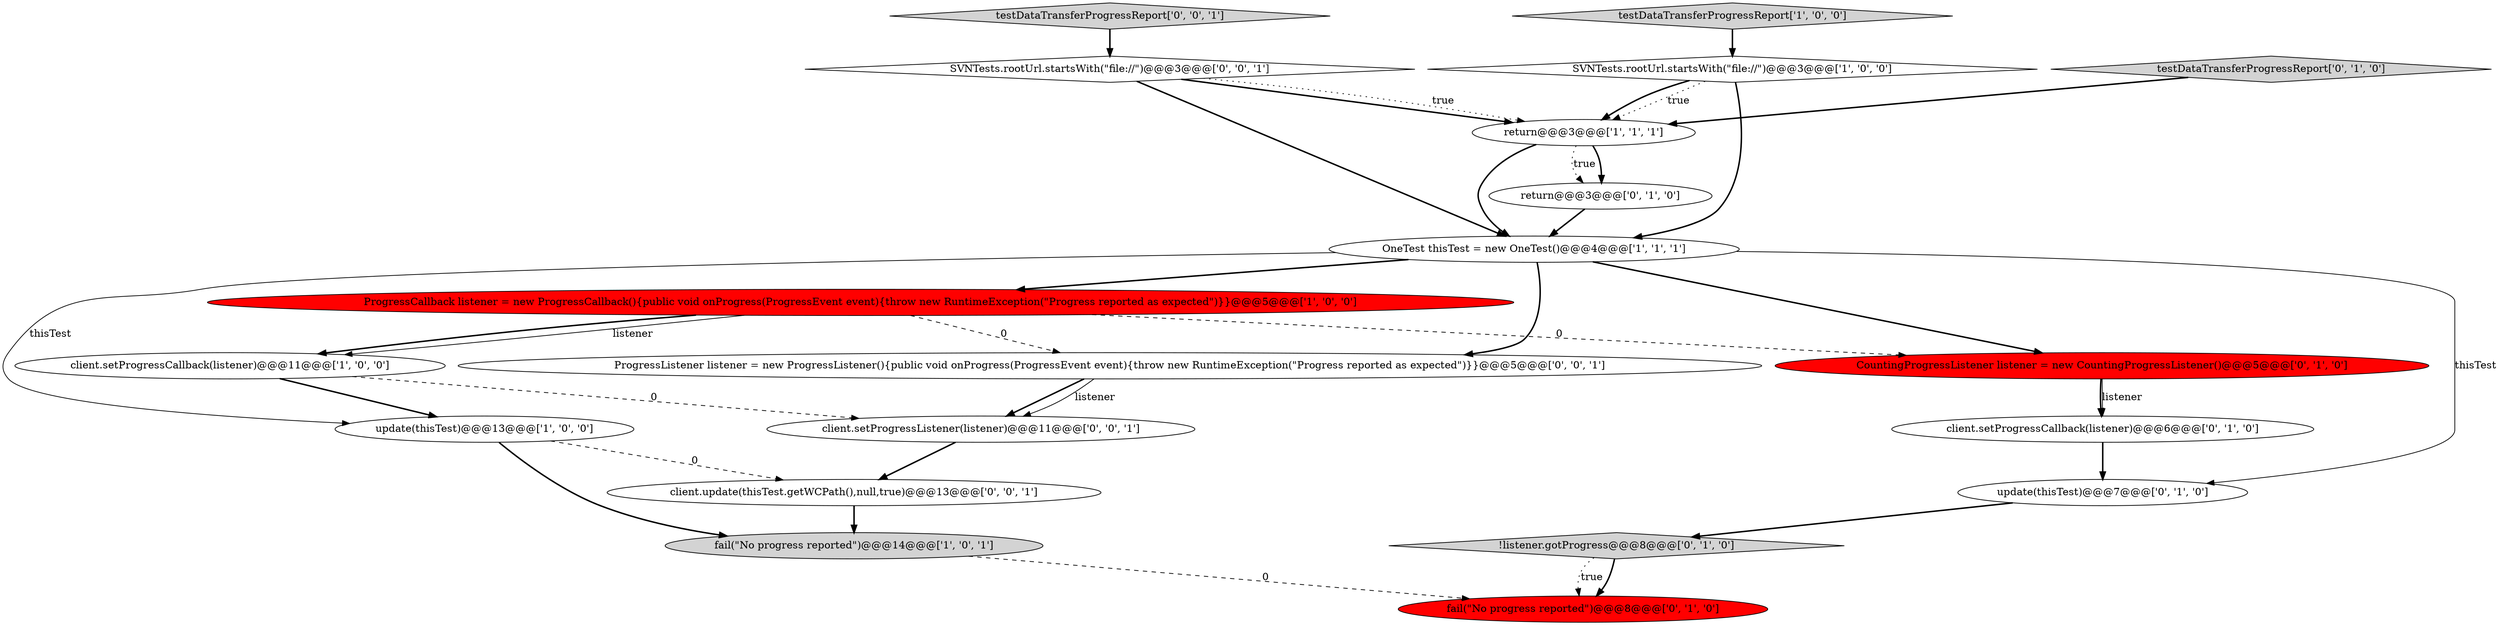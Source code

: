 digraph {
9 [style = filled, label = "return@@@3@@@['0', '1', '0']", fillcolor = white, shape = ellipse image = "AAA0AAABBB2BBB"];
6 [style = filled, label = "client.setProgressCallback(listener)@@@11@@@['1', '0', '0']", fillcolor = white, shape = ellipse image = "AAA0AAABBB1BBB"];
17 [style = filled, label = "client.setProgressListener(listener)@@@11@@@['0', '0', '1']", fillcolor = white, shape = ellipse image = "AAA0AAABBB3BBB"];
11 [style = filled, label = "!listener.gotProgress@@@8@@@['0', '1', '0']", fillcolor = lightgray, shape = diamond image = "AAA0AAABBB2BBB"];
4 [style = filled, label = "ProgressCallback listener = new ProgressCallback(){public void onProgress(ProgressEvent event){throw new RuntimeException(\"Progress reported as expected\")}}@@@5@@@['1', '0', '0']", fillcolor = red, shape = ellipse image = "AAA1AAABBB1BBB"];
1 [style = filled, label = "fail(\"No progress reported\")@@@14@@@['1', '0', '1']", fillcolor = lightgray, shape = ellipse image = "AAA0AAABBB1BBB"];
3 [style = filled, label = "update(thisTest)@@@13@@@['1', '0', '0']", fillcolor = white, shape = ellipse image = "AAA0AAABBB1BBB"];
2 [style = filled, label = "testDataTransferProgressReport['1', '0', '0']", fillcolor = lightgray, shape = diamond image = "AAA0AAABBB1BBB"];
10 [style = filled, label = "client.setProgressCallback(listener)@@@6@@@['0', '1', '0']", fillcolor = white, shape = ellipse image = "AAA0AAABBB2BBB"];
0 [style = filled, label = "SVNTests.rootUrl.startsWith(\"file://\")@@@3@@@['1', '0', '0']", fillcolor = white, shape = diamond image = "AAA0AAABBB1BBB"];
13 [style = filled, label = "CountingProgressListener listener = new CountingProgressListener()@@@5@@@['0', '1', '0']", fillcolor = red, shape = ellipse image = "AAA1AAABBB2BBB"];
12 [style = filled, label = "testDataTransferProgressReport['0', '1', '0']", fillcolor = lightgray, shape = diamond image = "AAA0AAABBB2BBB"];
5 [style = filled, label = "return@@@3@@@['1', '1', '1']", fillcolor = white, shape = ellipse image = "AAA0AAABBB1BBB"];
14 [style = filled, label = "fail(\"No progress reported\")@@@8@@@['0', '1', '0']", fillcolor = red, shape = ellipse image = "AAA1AAABBB2BBB"];
19 [style = filled, label = "testDataTransferProgressReport['0', '0', '1']", fillcolor = lightgray, shape = diamond image = "AAA0AAABBB3BBB"];
8 [style = filled, label = "update(thisTest)@@@7@@@['0', '1', '0']", fillcolor = white, shape = ellipse image = "AAA0AAABBB2BBB"];
18 [style = filled, label = "SVNTests.rootUrl.startsWith(\"file://\")@@@3@@@['0', '0', '1']", fillcolor = white, shape = diamond image = "AAA0AAABBB3BBB"];
7 [style = filled, label = "OneTest thisTest = new OneTest()@@@4@@@['1', '1', '1']", fillcolor = white, shape = ellipse image = "AAA0AAABBB1BBB"];
15 [style = filled, label = "ProgressListener listener = new ProgressListener(){public void onProgress(ProgressEvent event){throw new RuntimeException(\"Progress reported as expected\")}}@@@5@@@['0', '0', '1']", fillcolor = white, shape = ellipse image = "AAA0AAABBB3BBB"];
16 [style = filled, label = "client.update(thisTest.getWCPath(),null,true)@@@13@@@['0', '0', '1']", fillcolor = white, shape = ellipse image = "AAA0AAABBB3BBB"];
7->13 [style = bold, label=""];
13->10 [style = bold, label=""];
6->3 [style = bold, label=""];
19->18 [style = bold, label=""];
0->5 [style = dotted, label="true"];
12->5 [style = bold, label=""];
3->1 [style = bold, label=""];
5->9 [style = bold, label=""];
1->14 [style = dashed, label="0"];
11->14 [style = bold, label=""];
4->6 [style = bold, label=""];
3->16 [style = dashed, label="0"];
11->14 [style = dotted, label="true"];
6->17 [style = dashed, label="0"];
7->4 [style = bold, label=""];
13->10 [style = solid, label="listener"];
9->7 [style = bold, label=""];
7->3 [style = solid, label="thisTest"];
0->7 [style = bold, label=""];
15->17 [style = bold, label=""];
2->0 [style = bold, label=""];
4->6 [style = solid, label="listener"];
10->8 [style = bold, label=""];
16->1 [style = bold, label=""];
4->15 [style = dashed, label="0"];
18->5 [style = bold, label=""];
5->9 [style = dotted, label="true"];
5->7 [style = bold, label=""];
7->15 [style = bold, label=""];
18->5 [style = dotted, label="true"];
7->8 [style = solid, label="thisTest"];
18->7 [style = bold, label=""];
4->13 [style = dashed, label="0"];
8->11 [style = bold, label=""];
17->16 [style = bold, label=""];
15->17 [style = solid, label="listener"];
0->5 [style = bold, label=""];
}
